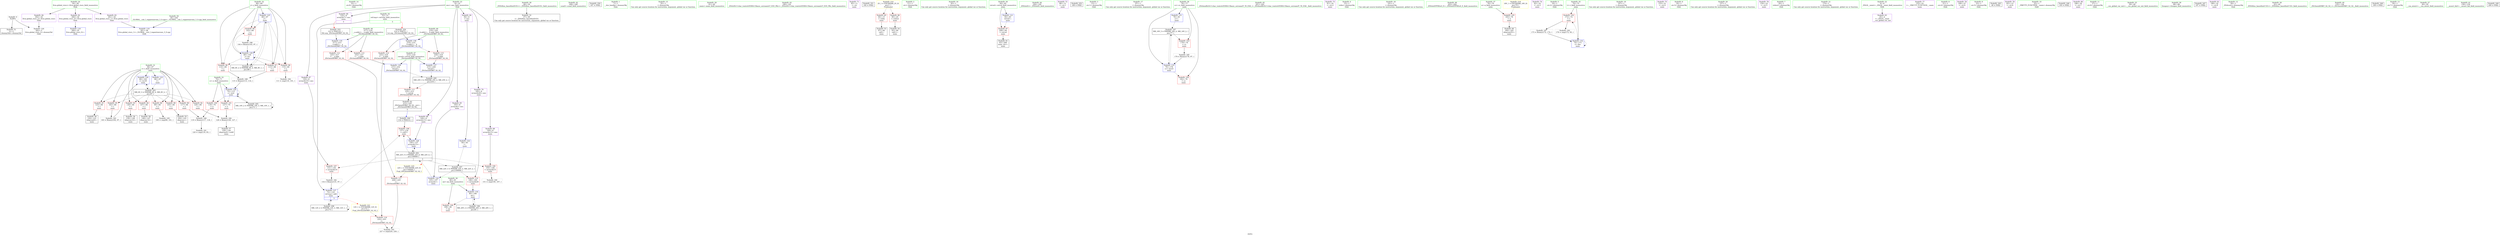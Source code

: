 digraph "SVFG" {
	label="SVFG";

	Node0x55be01a6d440 [shape=record,color=grey,label="{NodeID: 0\nNullPtr}"];
	Node0x55be01a6d440 -> Node0x55be01a86f60[style=solid];
	Node0x55be01a6d440 -> Node0x55be01a8b8e0[style=solid];
	Node0x55be01a85d70 [shape=record,color=red,label="{NodeID: 97\n113\<--68\n\<--j\nmain\n}"];
	Node0x55be01a85d70 -> Node0x55be01a8f6c0[style=solid];
	Node0x55be01a83c80 [shape=record,color=green,label="{NodeID: 14\n32\<--1\n.str.8\<--dummyObj\nGlob }"];
	Node0x55be01a898a0 [shape=record,color=grey,label="{NodeID: 194\n111 = cmp(110, 101, )\n}"];
	Node0x55be01a868d0 [shape=record,color=red,label="{NodeID: 111\n235\<--215\n\<--retval\n_ZSt3minIiERKT_S2_S2_\n}"];
	Node0x55be01a868d0 -> Node0x55be01a878b0[style=solid];
	Node0x55be01a84a80 [shape=record,color=green,label="{NodeID: 28\n48\<--54\n_ZNSt8ios_base4InitD1Ev\<--_ZNSt8ios_base4InitD1Ev_field_insensitive\n}"];
	Node0x55be01a84a80 -> Node0x55be01a87060[style=solid];
	Node0x55be01a8bd20 [shape=record,color=blue,label="{NodeID: 125\n68\<--97\nj\<--\nmain\n}"];
	Node0x55be01a8bd20 -> Node0x55be01a85ca0[style=dashed];
	Node0x55be01a8bd20 -> Node0x55be01a85d70[style=dashed];
	Node0x55be01a8bd20 -> Node0x55be01a85e40[style=dashed];
	Node0x55be01a8bd20 -> Node0x55be01a85f10[style=dashed];
	Node0x55be01a8bd20 -> Node0x55be01a8c060[style=dashed];
	Node0x55be01a8bd20 -> Node0x55be01a98fe0[style=dashed];
	Node0x55be01a856d0 [shape=record,color=green,label="{NodeID: 42\n168\<--169\nscanf\<--scanf_field_insensitive\n}"];
	Node0x55be01a873d0 [shape=record,color=black,label="{NodeID: 56\n124\<--123\nidxprom6\<--\nmain\n}"];
	Node0x55be01a87f30 [shape=record,color=purple,label="{NodeID: 70\n185\<--8\narrayidx26\<--ans\nmain\n}"];
	Node0x55be01a87f30 -> Node0x55be01a86800[style=solid];
	Node0x55be01aa7710 [shape=record,color=black,label="{NodeID: 250\n167 = PHI()\n}"];
	Node0x55be01a88af0 [shape=record,color=purple,label="{NodeID: 84\n262\<--34\nllvm.global_ctors_2\<--llvm.global_ctors\nGlob }"];
	Node0x55be01a88af0 -> Node0x55be01a8b8e0[style=solid];
	Node0x55be01a6de30 [shape=record,color=green,label="{NodeID: 1\n7\<--1\n__dso_handle\<--dummyObj\nGlob }"];
	Node0x55be01a85e40 [shape=record,color=red,label="{NodeID: 98\n114\<--68\n\<--j\nmain\n}"];
	Node0x55be01a85e40 -> Node0x55be01a8f6c0[style=solid];
	Node0x55be01a83d80 [shape=record,color=green,label="{NodeID: 15\n35\<--1\n\<--dummyObj\nCan only get source location for instruction, argument, global var or function.}"];
	Node0x55be01a89a20 [shape=record,color=grey,label="{NodeID: 195\n100 = cmp(99, 101, )\n}"];
	Node0x55be01a869a0 [shape=record,color=red,label="{NodeID: 112\n225\<--217\n\<--__a.addr\n_ZSt3minIiERKT_S2_S2_\n}"];
	Node0x55be01a869a0 -> Node0x55be01a8b610[style=solid];
	Node0x55be01a84b80 [shape=record,color=green,label="{NodeID: 29\n61\<--62\nmain\<--main_field_insensitive\n}"];
	Node0x55be01a9a8e0 [shape=record,color=black,label="{NodeID: 209\nMR_25V_3 = PHI(MR_25V_4, MR_25V_2, )\npts\{216 \}\n}"];
	Node0x55be01a9a8e0 -> Node0x55be01a868d0[style=dashed];
	Node0x55be01a8bdf0 [shape=record,color=blue,label="{NodeID: 126\n70\<--115\nx\<--mul\nmain\n}"];
	Node0x55be01a8bdf0 -> Node0x55be01a85fe0[style=dashed];
	Node0x55be01a8bdf0 -> Node0x55be01a860b0[style=dashed];
	Node0x55be01a8bdf0 -> Node0x55be01a8bdf0[style=dashed];
	Node0x55be01a8bdf0 -> Node0x55be01a994e0[style=dashed];
	Node0x55be01a857d0 [shape=record,color=green,label="{NodeID: 43\n190\<--191\n_ZStlsISt11char_traitsIcEERSt13basic_ostreamIcT_ES5_PKc\<--_ZStlsISt11char_traitsIcEERSt13basic_ostreamIcT_ES5_PKc_field_insensitive\n}"];
	Node0x55be01a874a0 [shape=record,color=black,label="{NodeID: 57\n129\<--128\nidxprom9\<--sub8\nmain\n}"];
	Node0x55be01a88000 [shape=record,color=purple,label="{NodeID: 71\n85\<--11\n\<--.str\nmain\n}"];
	Node0x55be01aa77e0 [shape=record,color=black,label="{NodeID: 251\n182 = PHI()\n}"];
	Node0x55be01a88bf0 [shape=record,color=red,label="{NodeID: 85\n84\<--15\n\<--stdin\nmain\n}"];
	Node0x55be01a88bf0 -> Node0x55be01a87160[style=solid];
	Node0x55be01a82d70 [shape=record,color=green,label="{NodeID: 2\n11\<--1\n.str\<--dummyObj\nGlob }"];
	Node0x55be01a8edc0 [shape=record,color=grey,label="{NodeID: 182\n132 = Binary(131, 97, )\n}"];
	Node0x55be01a8edc0 -> Node0x55be01a8bec0[style=solid];
	Node0x55be01a85f10 [shape=record,color=red,label="{NodeID: 99\n143\<--68\n\<--j\nmain\n}"];
	Node0x55be01a85f10 -> Node0x55be01a8f3c0[style=solid];
	Node0x55be01a83e80 [shape=record,color=green,label="{NodeID: 16\n83\<--1\n\<--dummyObj\nCan only get source location for instruction, argument, global var or function.}"];
	Node0x55be01a86a70 [shape=record,color=red,label="{NodeID: 113\n232\<--217\n\<--__a.addr\n_ZSt3minIiERKT_S2_S2_\n}"];
	Node0x55be01a86a70 -> Node0x55be01a8c7b0[style=solid];
	Node0x55be01a84c80 [shape=record,color=green,label="{NodeID: 30\n64\<--65\nretval\<--retval_field_insensitive\nmain\n}"];
	Node0x55be01a84c80 -> Node0x55be01a88d90[style=solid];
	Node0x55be01a84c80 -> Node0x55be01a8b9e0[style=solid];
	Node0x55be01a9ade0 [shape=record,color=yellow,style=double,label="{NodeID: 210\n2V_1 = ENCHI(MR_2V_0)\npts\{1 \}\nFun[main]}"];
	Node0x55be01a9ade0 -> Node0x55be01a88bf0[style=dashed];
	Node0x55be01a9ade0 -> Node0x55be01a88cc0[style=dashed];
	Node0x55be01a8bec0 [shape=record,color=blue,label="{NodeID: 127\n72\<--132\nref.tmp\<--add\nmain\n|{|<s3>5}}"];
	Node0x55be01a8bec0 -> Node0x55be01a86660[style=dashed];
	Node0x55be01a8bec0 -> Node0x55be01a8bec0[style=dashed];
	Node0x55be01a8bec0 -> Node0x55be01a999e0[style=dashed];
	Node0x55be01a8bec0:s3 -> Node0x55be01a9c1c0[style=dashed,color=red];
	Node0x55be01a858d0 [shape=record,color=green,label="{NodeID: 44\n194\<--195\n_ZNSolsEi\<--_ZNSolsEi_field_insensitive\n}"];
	Node0x55be01a87570 [shape=record,color=black,label="{NodeID: 58\n139\<--138\nidxprom12\<--\nmain\n}"];
	Node0x55be01a880d0 [shape=record,color=purple,label="{NodeID: 72\n86\<--13\n\<--.str.1\nmain\n}"];
	Node0x55be01aa78e0 [shape=record,color=black,label="{NodeID: 252\n189 = PHI()\n}"];
	Node0x55be01a88cc0 [shape=record,color=red,label="{NodeID: 86\n90\<--20\n\<--stdout\nmain\n}"];
	Node0x55be01a88cc0 -> Node0x55be01a87230[style=solid];
	Node0x55be01a82e00 [shape=record,color=green,label="{NodeID: 3\n13\<--1\n.str.1\<--dummyObj\nGlob }"];
	Node0x55be01a8ef40 [shape=record,color=grey,label="{NodeID: 183\n163 = Binary(162, 97, )\n}"];
	Node0x55be01a8ef40 -> Node0x55be01a8c130[style=solid];
	Node0x55be01a85fe0 [shape=record,color=red,label="{NodeID: 100\n118\<--70\n\<--x\nmain\n}"];
	Node0x55be01a85fe0 -> Node0x55be01a8f840[style=solid];
	Node0x55be01a83f80 [shape=record,color=green,label="{NodeID: 17\n97\<--1\n\<--dummyObj\nCan only get source location for instruction, argument, global var or function.}"];
	Node0x55be01a96ce0 [shape=record,color=black,label="{NodeID: 197\nMR_16V_3 = PHI(MR_16V_4, MR_16V_2, )\npts\{77 \}\n}"];
	Node0x55be01a96ce0 -> Node0x55be01a86250[style=dashed];
	Node0x55be01a96ce0 -> Node0x55be01a8c3a0[style=dashed];
	Node0x55be01a86b40 [shape=record,color=red,label="{NodeID: 114\n223\<--219\n\<--__b.addr\n_ZSt3minIiERKT_S2_S2_\n}"];
	Node0x55be01a86b40 -> Node0x55be01a8b540[style=solid];
	Node0x55be01a84d50 [shape=record,color=green,label="{NodeID: 31\n66\<--67\ni\<--i_field_insensitive\nmain\n}"];
	Node0x55be01a84d50 -> Node0x55be01a88e60[style=solid];
	Node0x55be01a84d50 -> Node0x55be01a88f30[style=solid];
	Node0x55be01a84d50 -> Node0x55be01a89000[style=solid];
	Node0x55be01a84d50 -> Node0x55be01a890d0[style=solid];
	Node0x55be01a84d50 -> Node0x55be01a891a0[style=solid];
	Node0x55be01a84d50 -> Node0x55be01a89270[style=solid];
	Node0x55be01a84d50 -> Node0x55be01a89340[style=solid];
	Node0x55be01a84d50 -> Node0x55be01a89410[style=solid];
	Node0x55be01a84d50 -> Node0x55be01a8bb80[style=solid];
	Node0x55be01a84d50 -> Node0x55be01a8c130[style=solid];
	Node0x55be01a8bf90 [shape=record,color=blue,label="{NodeID: 128\n140\<--137\narrayidx13\<--\nmain\n}"];
	Node0x55be01a8bf90 -> Node0x55be01a985e0[style=dashed];
	Node0x55be01a859d0 [shape=record,color=green,label="{NodeID: 45\n201\<--202\n_ZSt4endlIcSt11char_traitsIcEERSt13basic_ostreamIT_T0_ES6_\<--_ZSt4endlIcSt11char_traitsIcEERSt13basic_ostreamIT_T0_ES6__field_insensitive\n}"];
	Node0x55be01a9c570 [shape=record,color=yellow,style=double,label="{NodeID: 225\n22V_1 = ENCHI(MR_22V_0)\npts\{100000 \}\nFun[_ZSt3minIiERKT_S2_S2_]}"];
	Node0x55be01a9c570 -> Node0x55be01a8b610[style=dashed];
	Node0x55be01a87640 [shape=record,color=black,label="{NodeID: 59\n148\<--147\nidxprom14\<--\nmain\n}"];
	Node0x55be01a881a0 [shape=record,color=purple,label="{NodeID: 73\n91\<--16\n\<--.str.2\nmain\n}"];
	Node0x55be01aa7a40 [shape=record,color=black,label="{NodeID: 253\n213 = PHI(125, )\n0th arg _ZSt3minIiERKT_S2_S2_ }"];
	Node0x55be01aa7a40 -> Node0x55be01a8c540[style=solid];
	Node0x55be01a88d90 [shape=record,color=red,label="{NodeID: 87\n206\<--64\n\<--retval\nmain\n}"];
	Node0x55be01a88d90 -> Node0x55be01a877e0[style=solid];
	Node0x55be01a82e90 [shape=record,color=green,label="{NodeID: 4\n15\<--1\nstdin\<--dummyObj\nGlob }"];
	Node0x55be01a8f0c0 [shape=record,color=grey,label="{NodeID: 184\n128 = Binary(126, 127, )\n}"];
	Node0x55be01a8f0c0 -> Node0x55be01a874a0[style=solid];
	Node0x55be01a860b0 [shape=record,color=red,label="{NodeID: 101\n127\<--70\n\<--x\nmain\n}"];
	Node0x55be01a860b0 -> Node0x55be01a8f0c0[style=solid];
	Node0x55be01a84080 [shape=record,color=green,label="{NodeID: 18\n101\<--1\n\<--dummyObj\nCan only get source location for instruction, argument, global var or function.}"];
	Node0x55be01a971e0 [shape=record,color=black,label="{NodeID: 198\nMR_20V_2 = PHI(MR_20V_3, MR_20V_1, )\npts\{81 \}\n}"];
	Node0x55be01a971e0 -> Node0x55be01a8c470[style=dashed];
	Node0x55be01a86c10 [shape=record,color=red,label="{NodeID: 115\n229\<--219\n\<--__b.addr\n_ZSt3minIiERKT_S2_S2_\n}"];
	Node0x55be01a86c10 -> Node0x55be01a8c6e0[style=solid];
	Node0x55be01a84e20 [shape=record,color=green,label="{NodeID: 32\n68\<--69\nj\<--j_field_insensitive\nmain\n}"];
	Node0x55be01a84e20 -> Node0x55be01a85ca0[style=solid];
	Node0x55be01a84e20 -> Node0x55be01a85d70[style=solid];
	Node0x55be01a84e20 -> Node0x55be01a85e40[style=solid];
	Node0x55be01a84e20 -> Node0x55be01a85f10[style=solid];
	Node0x55be01a84e20 -> Node0x55be01a8bd20[style=solid];
	Node0x55be01a84e20 -> Node0x55be01a8c060[style=solid];
	Node0x55be01a8c060 [shape=record,color=blue,label="{NodeID: 129\n68\<--144\nj\<--inc\nmain\n}"];
	Node0x55be01a8c060 -> Node0x55be01a85ca0[style=dashed];
	Node0x55be01a8c060 -> Node0x55be01a85d70[style=dashed];
	Node0x55be01a8c060 -> Node0x55be01a85e40[style=dashed];
	Node0x55be01a8c060 -> Node0x55be01a85f10[style=dashed];
	Node0x55be01a8c060 -> Node0x55be01a8c060[style=dashed];
	Node0x55be01a8c060 -> Node0x55be01a98fe0[style=dashed];
	Node0x55be01a85ad0 [shape=record,color=green,label="{NodeID: 46\n203\<--204\n_ZNSolsEPFRSoS_E\<--_ZNSolsEPFRSoS_E_field_insensitive\n}"];
	Node0x55be01a87710 [shape=record,color=black,label="{NodeID: 60\n184\<--183\nidxprom25\<--\nmain\n}"];
	Node0x55be01a88270 [shape=record,color=purple,label="{NodeID: 74\n92\<--18\n\<--.str.3\nmain\n}"];
	Node0x55be01aa7bd0 [shape=record,color=black,label="{NodeID: 254\n214 = PHI(72, )\n1st arg _ZSt3minIiERKT_S2_S2_ }"];
	Node0x55be01aa7bd0 -> Node0x55be01a8c610[style=solid];
	Node0x55be01a88e60 [shape=record,color=red,label="{NodeID: 88\n99\<--66\n\<--i\nmain\n}"];
	Node0x55be01a88e60 -> Node0x55be01a89a20[style=solid];
	Node0x55be01a82f20 [shape=record,color=green,label="{NodeID: 5\n16\<--1\n.str.2\<--dummyObj\nGlob }"];
	Node0x55be01a8f240 [shape=record,color=grey,label="{NodeID: 185\n179 = Binary(178, 97, )\n}"];
	Node0x55be01a8f240 -> Node0x55be01a8c3a0[style=solid];
	Node0x55be01a86180 [shape=record,color=red,label="{NodeID: 102\n172\<--74\n\<--t\nmain\n}"];
	Node0x55be01a86180 -> Node0x55be01a8f540[style=solid];
	Node0x55be01a86180 -> Node0x55be01a895a0[style=solid];
	Node0x55be01a84180 [shape=record,color=green,label="{NodeID: 19\n107\<--1\n\<--dummyObj\nCan only get source location for instruction, argument, global var or function.}"];
	Node0x55be01a8b540 [shape=record,color=red,label="{NodeID: 116\n224\<--223\n\<--\n_ZSt3minIiERKT_S2_S2_\n}"];
	Node0x55be01a8b540 -> Node0x55be01a89720[style=solid];
	Node0x55be01a84ef0 [shape=record,color=green,label="{NodeID: 33\n70\<--71\nx\<--x_field_insensitive\nmain\n}"];
	Node0x55be01a84ef0 -> Node0x55be01a85fe0[style=solid];
	Node0x55be01a84ef0 -> Node0x55be01a860b0[style=solid];
	Node0x55be01a84ef0 -> Node0x55be01a8bdf0[style=solid];
	Node0x55be01a8c130 [shape=record,color=blue,label="{NodeID: 130\n66\<--163\ni\<--inc20\nmain\n}"];
	Node0x55be01a8c130 -> Node0x55be01a98ae0[style=dashed];
	Node0x55be01a85bd0 [shape=record,color=green,label="{NodeID: 47\n215\<--216\nretval\<--retval_field_insensitive\n_ZSt3minIiERKT_S2_S2_\n}"];
	Node0x55be01a85bd0 -> Node0x55be01a868d0[style=solid];
	Node0x55be01a85bd0 -> Node0x55be01a8c6e0[style=solid];
	Node0x55be01a85bd0 -> Node0x55be01a8c7b0[style=solid];
	Node0x55be01a877e0 [shape=record,color=black,label="{NodeID: 61\n63\<--206\nmain_ret\<--\nmain\n}"];
	Node0x55be01a88340 [shape=record,color=purple,label="{NodeID: 75\n153\<--21\n\<--.str.4\nmain\n}"];
	Node0x55be01a88f30 [shape=record,color=red,label="{NodeID: 89\n103\<--66\n\<--i\nmain\n}"];
	Node0x55be01a88f30 -> Node0x55be01a87300[style=solid];
	Node0x55be01a83760 [shape=record,color=green,label="{NodeID: 6\n18\<--1\n.str.3\<--dummyObj\nGlob }"];
	Node0x55be01a8f3c0 [shape=record,color=grey,label="{NodeID: 186\n144 = Binary(143, 97, )\n}"];
	Node0x55be01a8f3c0 -> Node0x55be01a8c060[style=solid];
	Node0x55be01a86250 [shape=record,color=red,label="{NodeID: 103\n178\<--76\n\<--cc\nmain\n}"];
	Node0x55be01a86250 -> Node0x55be01a8f240[style=solid];
	Node0x55be01a84280 [shape=record,color=green,label="{NodeID: 20\n157\<--1\n\<--dummyObj\nCan only get source location for instruction, argument, global var or function.}"];
	Node0x55be01a8b610 [shape=record,color=red,label="{NodeID: 117\n226\<--225\n\<--\n_ZSt3minIiERKT_S2_S2_\n}"];
	Node0x55be01a8b610 -> Node0x55be01a89720[style=solid];
	Node0x55be01a84fc0 [shape=record,color=green,label="{NodeID: 34\n72\<--73\nref.tmp\<--ref.tmp_field_insensitive\nmain\n|{|<s1>5}}"];
	Node0x55be01a84fc0 -> Node0x55be01a8bec0[style=solid];
	Node0x55be01a84fc0:s1 -> Node0x55be01aa7bd0[style=solid,color=red];
	Node0x55be01a8c200 [shape=record,color=blue,label="{NodeID: 131\n76\<--83\ncc\<--\nmain\n}"];
	Node0x55be01a8c200 -> Node0x55be01a96ce0[style=dashed];
	Node0x55be01a86cc0 [shape=record,color=green,label="{NodeID: 48\n217\<--218\n__a.addr\<--__a.addr_field_insensitive\n_ZSt3minIiERKT_S2_S2_\n}"];
	Node0x55be01a86cc0 -> Node0x55be01a869a0[style=solid];
	Node0x55be01a86cc0 -> Node0x55be01a86a70[style=solid];
	Node0x55be01a86cc0 -> Node0x55be01a8c540[style=solid];
	Node0x55be01a878b0 [shape=record,color=black,label="{NodeID: 62\n212\<--235\n_ZSt3minIiERKT_S2_S2__ret\<--\n_ZSt3minIiERKT_S2_S2_\n|{<s0>5}}"];
	Node0x55be01a878b0:s0 -> Node0x55be01aa70e0[style=solid,color=blue];
	Node0x55be01a88410 [shape=record,color=purple,label="{NodeID: 76\n154\<--23\n\<--.str.5\nmain\n}"];
	Node0x55be01a89000 [shape=record,color=red,label="{NodeID: 90\n117\<--66\n\<--i\nmain\n}"];
	Node0x55be01a89000 -> Node0x55be01a8f840[style=solid];
	Node0x55be01a837f0 [shape=record,color=green,label="{NodeID: 7\n20\<--1\nstdout\<--dummyObj\nGlob }"];
	Node0x55be01a8f540 [shape=record,color=grey,label="{NodeID: 187\n173 = Binary(172, 174, )\n}"];
	Node0x55be01a8f540 -> Node0x55be01a8c2d0[style=solid];
	Node0x55be01a86320 [shape=record,color=red,label="{NodeID: 104\n192\<--76\n\<--cc\nmain\n}"];
	Node0x55be01a84380 [shape=record,color=green,label="{NodeID: 21\n174\<--1\n\<--dummyObj\nCan only get source location for instruction, argument, global var or function.}"];
	Node0x55be01a8b6e0 [shape=record,color=blue,label="{NodeID: 118\n260\<--35\nllvm.global_ctors_0\<--\nGlob }"];
	Node0x55be01a85090 [shape=record,color=green,label="{NodeID: 35\n74\<--75\nt\<--t_field_insensitive\nmain\n}"];
	Node0x55be01a85090 -> Node0x55be01a86180[style=solid];
	Node0x55be01a85090 -> Node0x55be01a8c2d0[style=solid];
	Node0x55be01a8c2d0 [shape=record,color=blue,label="{NodeID: 132\n74\<--173\nt\<--dec\nmain\n}"];
	Node0x55be01a8c2d0 -> Node0x55be01a86180[style=dashed];
	Node0x55be01a8c2d0 -> Node0x55be01a8c2d0[style=dashed];
	Node0x55be01a86d90 [shape=record,color=green,label="{NodeID: 49\n219\<--220\n__b.addr\<--__b.addr_field_insensitive\n_ZSt3minIiERKT_S2_S2_\n}"];
	Node0x55be01a86d90 -> Node0x55be01a86b40[style=solid];
	Node0x55be01a86d90 -> Node0x55be01a86c10[style=solid];
	Node0x55be01a86d90 -> Node0x55be01a8c610[style=solid];
	Node0x55be01a87980 [shape=record,color=purple,label="{NodeID: 63\n45\<--4\n\<--_ZStL8__ioinit\n__cxx_global_var_init\n}"];
	Node0x55be01a884e0 [shape=record,color=purple,label="{NodeID: 77\n155\<--25\n\<--__PRETTY_FUNCTION__.main\nmain\n}"];
	Node0x55be01a890d0 [shape=record,color=red,label="{NodeID: 91\n123\<--66\n\<--i\nmain\n}"];
	Node0x55be01a890d0 -> Node0x55be01a873d0[style=solid];
	Node0x55be01a83880 [shape=record,color=green,label="{NodeID: 8\n21\<--1\n.str.4\<--dummyObj\nGlob }"];
	Node0x55be01a8f6c0 [shape=record,color=grey,label="{NodeID: 188\n115 = Binary(113, 114, )\n}"];
	Node0x55be01a8f6c0 -> Node0x55be01a8bdf0[style=solid];
	Node0x55be01a863f0 [shape=record,color=red,label="{NodeID: 105\n183\<--78\n\<--a\nmain\n}"];
	Node0x55be01a863f0 -> Node0x55be01a87710[style=solid];
	Node0x55be01a84480 [shape=record,color=green,label="{NodeID: 22\n4\<--6\n_ZStL8__ioinit\<--_ZStL8__ioinit_field_insensitive\nGlob }"];
	Node0x55be01a84480 -> Node0x55be01a87980[style=solid];
	Node0x55be01a985e0 [shape=record,color=black,label="{NodeID: 202\nMR_22V_5 = PHI(MR_22V_6, MR_22V_4, )\npts\{100000 \}\n|{|<s5>5}}"];
	Node0x55be01a985e0 -> Node0x55be01a86590[style=dashed];
	Node0x55be01a985e0 -> Node0x55be01a86660[style=dashed];
	Node0x55be01a985e0 -> Node0x55be01a86730[style=dashed];
	Node0x55be01a985e0 -> Node0x55be01a8bf90[style=dashed];
	Node0x55be01a985e0 -> Node0x55be01a99ee0[style=dashed];
	Node0x55be01a985e0:s5 -> Node0x55be01a9c570[style=dashed,color=red];
	Node0x55be01a8b7e0 [shape=record,color=blue,label="{NodeID: 119\n261\<--36\nllvm.global_ctors_1\<--_GLOBAL__sub_I_regantinaveen_3_0.cpp\nGlob }"];
	Node0x55be01a85160 [shape=record,color=green,label="{NodeID: 36\n76\<--77\ncc\<--cc_field_insensitive\nmain\n}"];
	Node0x55be01a85160 -> Node0x55be01a86250[style=solid];
	Node0x55be01a85160 -> Node0x55be01a86320[style=solid];
	Node0x55be01a85160 -> Node0x55be01a8c200[style=solid];
	Node0x55be01a85160 -> Node0x55be01a8c3a0[style=solid];
	Node0x55be01a8c3a0 [shape=record,color=blue,label="{NodeID: 133\n76\<--179\ncc\<--inc23\nmain\n}"];
	Node0x55be01a8c3a0 -> Node0x55be01a86320[style=dashed];
	Node0x55be01a8c3a0 -> Node0x55be01a96ce0[style=dashed];
	Node0x55be01a86e60 [shape=record,color=green,label="{NodeID: 50\n36\<--256\n_GLOBAL__sub_I_regantinaveen_3_0.cpp\<--_GLOBAL__sub_I_regantinaveen_3_0.cpp_field_insensitive\n}"];
	Node0x55be01a86e60 -> Node0x55be01a8b7e0[style=solid];
	Node0x55be01a87a50 [shape=record,color=purple,label="{NodeID: 64\n94\<--8\n\<--ans\nmain\n}"];
	Node0x55be01a87a50 -> Node0x55be01a8bab0[style=solid];
	Node0x55be01aa70e0 [shape=record,color=black,label="{NodeID: 244\n134 = PHI(212, )\n}"];
	Node0x55be01aa70e0 -> Node0x55be01a86660[style=solid];
	Node0x55be01a885b0 [shape=record,color=purple,label="{NodeID: 78\n166\<--27\n\<--.str.6\nmain\n}"];
	Node0x55be01a891a0 [shape=record,color=red,label="{NodeID: 92\n126\<--66\n\<--i\nmain\n}"];
	Node0x55be01a891a0 -> Node0x55be01a8f0c0[style=solid];
	Node0x55be01a83910 [shape=record,color=green,label="{NodeID: 9\n23\<--1\n.str.5\<--dummyObj\nGlob }"];
	Node0x55be01a8f840 [shape=record,color=grey,label="{NodeID: 189\n119 = Binary(117, 118, )\n}"];
	Node0x55be01a8f840 -> Node0x55be01a8fb40[style=solid];
	Node0x55be01a864c0 [shape=record,color=red,label="{NodeID: 106\n198\<--80\n\<--aa\nmain\n}"];
	Node0x55be01a84580 [shape=record,color=green,label="{NodeID: 23\n8\<--10\nans\<--ans_field_insensitive\nGlob }"];
	Node0x55be01a84580 -> Node0x55be01a87a50[style=solid];
	Node0x55be01a84580 -> Node0x55be01a87b20[style=solid];
	Node0x55be01a84580 -> Node0x55be01a87bf0[style=solid];
	Node0x55be01a84580 -> Node0x55be01a87cc0[style=solid];
	Node0x55be01a84580 -> Node0x55be01a87d90[style=solid];
	Node0x55be01a84580 -> Node0x55be01a87e60[style=solid];
	Node0x55be01a84580 -> Node0x55be01a87f30[style=solid];
	Node0x55be01a98ae0 [shape=record,color=black,label="{NodeID: 203\nMR_6V_3 = PHI(MR_6V_4, MR_6V_2, )\npts\{67 \}\n}"];
	Node0x55be01a98ae0 -> Node0x55be01a88e60[style=dashed];
	Node0x55be01a98ae0 -> Node0x55be01a88f30[style=dashed];
	Node0x55be01a98ae0 -> Node0x55be01a89000[style=dashed];
	Node0x55be01a98ae0 -> Node0x55be01a890d0[style=dashed];
	Node0x55be01a98ae0 -> Node0x55be01a891a0[style=dashed];
	Node0x55be01a98ae0 -> Node0x55be01a89270[style=dashed];
	Node0x55be01a98ae0 -> Node0x55be01a89340[style=dashed];
	Node0x55be01a98ae0 -> Node0x55be01a89410[style=dashed];
	Node0x55be01a98ae0 -> Node0x55be01a8c130[style=dashed];
	Node0x55be01a8b8e0 [shape=record,color=blue, style = dotted,label="{NodeID: 120\n262\<--3\nllvm.global_ctors_2\<--dummyVal\nGlob }"];
	Node0x55be01a85230 [shape=record,color=green,label="{NodeID: 37\n78\<--79\na\<--a_field_insensitive\nmain\n}"];
	Node0x55be01a85230 -> Node0x55be01a863f0[style=solid];
	Node0x55be01a8c470 [shape=record,color=blue,label="{NodeID: 134\n80\<--186\naa\<--\nmain\n}"];
	Node0x55be01a8c470 -> Node0x55be01a864c0[style=dashed];
	Node0x55be01a8c470 -> Node0x55be01a971e0[style=dashed];
	Node0x55be01a86f60 [shape=record,color=black,label="{NodeID: 51\n2\<--3\ndummyVal\<--dummyVal\n}"];
	Node0x55be01a87b20 [shape=record,color=purple,label="{NodeID: 65\n105\<--8\narrayidx\<--ans\nmain\n}"];
	Node0x55be01a87b20 -> Node0x55be01a8bc50[style=solid];
	Node0x55be01aa72d0 [shape=record,color=black,label="{NodeID: 245\n46 = PHI()\n}"];
	Node0x55be01a88680 [shape=record,color=purple,label="{NodeID: 79\n181\<--27\n\<--.str.6\nmain\n}"];
	Node0x55be01a89270 [shape=record,color=red,label="{NodeID: 93\n138\<--66\n\<--i\nmain\n}"];
	Node0x55be01a89270 -> Node0x55be01a87570[style=solid];
	Node0x55be01a839a0 [shape=record,color=green,label="{NodeID: 10\n25\<--1\n__PRETTY_FUNCTION__.main\<--dummyObj\nGlob }"];
	Node0x55be01a8f9c0 [shape=record,color=grey,label="{NodeID: 190\n151 = cmp(150, 107, )\n}"];
	Node0x55be01a86590 [shape=record,color=red,label="{NodeID: 107\n131\<--130\n\<--arrayidx10\nmain\n}"];
	Node0x55be01a86590 -> Node0x55be01a8edc0[style=solid];
	Node0x55be01a84680 [shape=record,color=green,label="{NodeID: 24\n34\<--38\nllvm.global_ctors\<--llvm.global_ctors_field_insensitive\nGlob }"];
	Node0x55be01a84680 -> Node0x55be01a888f0[style=solid];
	Node0x55be01a84680 -> Node0x55be01a889f0[style=solid];
	Node0x55be01a84680 -> Node0x55be01a88af0[style=solid];
	Node0x55be01a98fe0 [shape=record,color=black,label="{NodeID: 204\nMR_8V_2 = PHI(MR_8V_4, MR_8V_1, )\npts\{69 \}\n}"];
	Node0x55be01a98fe0 -> Node0x55be01a8bd20[style=dashed];
	Node0x55be01a8b9e0 [shape=record,color=blue,label="{NodeID: 121\n64\<--83\nretval\<--\nmain\n}"];
	Node0x55be01a8b9e0 -> Node0x55be01a88d90[style=dashed];
	Node0x55be01a85300 [shape=record,color=green,label="{NodeID: 38\n80\<--81\naa\<--aa_field_insensitive\nmain\n}"];
	Node0x55be01a85300 -> Node0x55be01a864c0[style=solid];
	Node0x55be01a85300 -> Node0x55be01a8c470[style=solid];
	Node0x55be01a9bf20 [shape=record,color=yellow,style=double,label="{NodeID: 218\n18V_1 = ENCHI(MR_18V_0)\npts\{79 \}\nFun[main]}"];
	Node0x55be01a9bf20 -> Node0x55be01a863f0[style=dashed];
	Node0x55be01a8c540 [shape=record,color=blue,label="{NodeID: 135\n217\<--213\n__a.addr\<--__a\n_ZSt3minIiERKT_S2_S2_\n}"];
	Node0x55be01a8c540 -> Node0x55be01a869a0[style=dashed];
	Node0x55be01a8c540 -> Node0x55be01a86a70[style=dashed];
	Node0x55be01a87060 [shape=record,color=black,label="{NodeID: 52\n47\<--48\n\<--_ZNSt8ios_base4InitD1Ev\nCan only get source location for instruction, argument, global var or function.}"];
	Node0x55be01a87bf0 [shape=record,color=purple,label="{NodeID: 66\n125\<--8\narrayidx7\<--ans\nmain\n|{<s0>5}}"];
	Node0x55be01a87bf0:s0 -> Node0x55be01aa7a40[style=solid,color=red];
	Node0x55be01aa73a0 [shape=record,color=black,label="{NodeID: 246\n193 = PHI()\n}"];
	Node0x55be01a88750 [shape=record,color=purple,label="{NodeID: 80\n188\<--30\n\<--.str.7\nmain\n}"];
	Node0x55be01a89340 [shape=record,color=red,label="{NodeID: 94\n147\<--66\n\<--i\nmain\n}"];
	Node0x55be01a89340 -> Node0x55be01a87640[style=solid];
	Node0x55be01a83a30 [shape=record,color=green,label="{NodeID: 11\n27\<--1\n.str.6\<--dummyObj\nGlob }"];
	Node0x55be01a8fb40 [shape=record,color=grey,label="{NodeID: 191\n120 = cmp(119, 83, )\n}"];
	Node0x55be01a86660 [shape=record,color=red,label="{NodeID: 108\n137\<--134\n\<--call11\nmain\n}"];
	Node0x55be01a86660 -> Node0x55be01a8bf90[style=solid];
	Node0x55be01a84780 [shape=record,color=green,label="{NodeID: 25\n39\<--40\n__cxx_global_var_init\<--__cxx_global_var_init_field_insensitive\n}"];
	Node0x55be01a994e0 [shape=record,color=black,label="{NodeID: 205\nMR_10V_2 = PHI(MR_10V_5, MR_10V_1, )\npts\{71 \}\n}"];
	Node0x55be01a994e0 -> Node0x55be01a8bdf0[style=dashed];
	Node0x55be01a994e0 -> Node0x55be01a994e0[style=dashed];
	Node0x55be01a8bab0 [shape=record,color=blue,label="{NodeID: 122\n94\<--83\n\<--\nmain\n}"];
	Node0x55be01a8bab0 -> Node0x55be01a99ee0[style=dashed];
	Node0x55be01a853d0 [shape=record,color=green,label="{NodeID: 39\n88\<--89\nfreopen\<--freopen_field_insensitive\n}"];
	Node0x55be01a8c610 [shape=record,color=blue,label="{NodeID: 136\n219\<--214\n__b.addr\<--__b\n_ZSt3minIiERKT_S2_S2_\n}"];
	Node0x55be01a8c610 -> Node0x55be01a86b40[style=dashed];
	Node0x55be01a8c610 -> Node0x55be01a86c10[style=dashed];
	Node0x55be01a87160 [shape=record,color=black,label="{NodeID: 53\n87\<--84\ncall\<--\nmain\n}"];
	Node0x55be01a87cc0 [shape=record,color=purple,label="{NodeID: 67\n130\<--8\narrayidx10\<--ans\nmain\n}"];
	Node0x55be01a87cc0 -> Node0x55be01a86590[style=solid];
	Node0x55be01aa7470 [shape=record,color=black,label="{NodeID: 247\n197 = PHI()\n}"];
	Node0x55be01a88820 [shape=record,color=purple,label="{NodeID: 81\n196\<--32\n\<--.str.8\nmain\n}"];
	Node0x55be01a89410 [shape=record,color=red,label="{NodeID: 95\n162\<--66\n\<--i\nmain\n}"];
	Node0x55be01a89410 -> Node0x55be01a8ef40[style=solid];
	Node0x55be01a83ac0 [shape=record,color=green,label="{NodeID: 12\n29\<--1\n_ZSt4cout\<--dummyObj\nGlob }"];
	Node0x55be01a895a0 [shape=record,color=grey,label="{NodeID: 192\n176 = cmp(172, 83, )\n}"];
	Node0x55be01a86730 [shape=record,color=red,label="{NodeID: 109\n150\<--149\n\<--arrayidx15\nmain\n}"];
	Node0x55be01a86730 -> Node0x55be01a8f9c0[style=solid];
	Node0x55be01a84880 [shape=record,color=green,label="{NodeID: 26\n43\<--44\n_ZNSt8ios_base4InitC1Ev\<--_ZNSt8ios_base4InitC1Ev_field_insensitive\n}"];
	Node0x55be01a999e0 [shape=record,color=black,label="{NodeID: 206\nMR_12V_2 = PHI(MR_12V_3, MR_12V_1, )\npts\{73 \}\n}"];
	Node0x55be01a999e0 -> Node0x55be01a8bec0[style=dashed];
	Node0x55be01a999e0 -> Node0x55be01a999e0[style=dashed];
	Node0x55be01a8bb80 [shape=record,color=blue,label="{NodeID: 123\n66\<--97\ni\<--\nmain\n}"];
	Node0x55be01a8bb80 -> Node0x55be01a98ae0[style=dashed];
	Node0x55be01a854d0 [shape=record,color=green,label="{NodeID: 40\n135\<--136\n_ZSt3minIiERKT_S2_S2_\<--_ZSt3minIiERKT_S2_S2__field_insensitive\n}"];
	Node0x55be01a8c6e0 [shape=record,color=blue,label="{NodeID: 137\n215\<--229\nretval\<--\n_ZSt3minIiERKT_S2_S2_\n}"];
	Node0x55be01a8c6e0 -> Node0x55be01a9a8e0[style=dashed];
	Node0x55be01a87230 [shape=record,color=black,label="{NodeID: 54\n93\<--90\ncall1\<--\nmain\n}"];
	Node0x55be01a87d90 [shape=record,color=purple,label="{NodeID: 68\n140\<--8\narrayidx13\<--ans\nmain\n}"];
	Node0x55be01a87d90 -> Node0x55be01a8bf90[style=solid];
	Node0x55be01aa7540 [shape=record,color=black,label="{NodeID: 248\n199 = PHI()\n}"];
	Node0x55be01a888f0 [shape=record,color=purple,label="{NodeID: 82\n260\<--34\nllvm.global_ctors_0\<--llvm.global_ctors\nGlob }"];
	Node0x55be01a888f0 -> Node0x55be01a8b6e0[style=solid];
	Node0x55be01a85ca0 [shape=record,color=red,label="{NodeID: 96\n110\<--68\n\<--j\nmain\n}"];
	Node0x55be01a85ca0 -> Node0x55be01a898a0[style=solid];
	Node0x55be01a83b80 [shape=record,color=green,label="{NodeID: 13\n30\<--1\n.str.7\<--dummyObj\nGlob }"];
	Node0x55be01a89720 [shape=record,color=grey,label="{NodeID: 193\n227 = cmp(224, 226, )\n}"];
	Node0x55be01a86800 [shape=record,color=red,label="{NodeID: 110\n186\<--185\n\<--arrayidx26\nmain\n}"];
	Node0x55be01a86800 -> Node0x55be01a8c470[style=solid];
	Node0x55be01a84980 [shape=record,color=green,label="{NodeID: 27\n49\<--50\n__cxa_atexit\<--__cxa_atexit_field_insensitive\n}"];
	Node0x55be01a99ee0 [shape=record,color=black,label="{NodeID: 207\nMR_22V_3 = PHI(MR_22V_5, MR_22V_2, )\npts\{100000 \}\n}"];
	Node0x55be01a99ee0 -> Node0x55be01a86800[style=dashed];
	Node0x55be01a99ee0 -> Node0x55be01a8bc50[style=dashed];
	Node0x55be01a8bc50 [shape=record,color=blue,label="{NodeID: 124\n105\<--107\narrayidx\<--\nmain\n}"];
	Node0x55be01a8bc50 -> Node0x55be01a985e0[style=dashed];
	Node0x55be01a855d0 [shape=record,color=green,label="{NodeID: 41\n158\<--159\n__assert_fail\<--__assert_fail_field_insensitive\n}"];
	Node0x55be01a9c1c0 [shape=record,color=yellow,style=double,label="{NodeID: 221\n12V_1 = ENCHI(MR_12V_0)\npts\{73 \}\nFun[_ZSt3minIiERKT_S2_S2_]}"];
	Node0x55be01a9c1c0 -> Node0x55be01a8b540[style=dashed];
	Node0x55be01a8c7b0 [shape=record,color=blue,label="{NodeID: 138\n215\<--232\nretval\<--\n_ZSt3minIiERKT_S2_S2_\n}"];
	Node0x55be01a8c7b0 -> Node0x55be01a9a8e0[style=dashed];
	Node0x55be01a87300 [shape=record,color=black,label="{NodeID: 55\n104\<--103\nidxprom\<--\nmain\n}"];
	Node0x55be01a87e60 [shape=record,color=purple,label="{NodeID: 69\n149\<--8\narrayidx15\<--ans\nmain\n}"];
	Node0x55be01a87e60 -> Node0x55be01a86730[style=solid];
	Node0x55be01aa7640 [shape=record,color=black,label="{NodeID: 249\n200 = PHI()\n}"];
	Node0x55be01a889f0 [shape=record,color=purple,label="{NodeID: 83\n261\<--34\nllvm.global_ctors_1\<--llvm.global_ctors\nGlob }"];
	Node0x55be01a889f0 -> Node0x55be01a8b7e0[style=solid];
}
